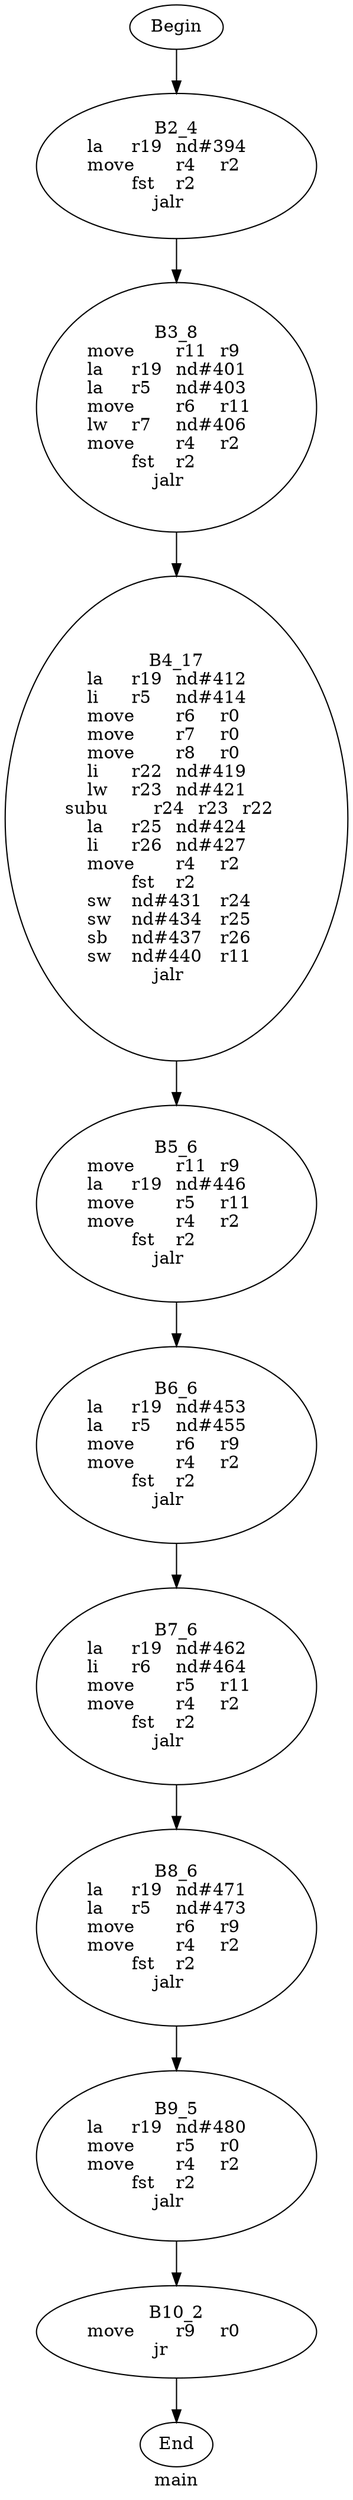 digraph G{
	label = "main"	style = "dashed";
	color = purple;
	Node0 [label = "Begin"];
	Node0 -> {Node2 }
	Node1 [label = "End"];
	Node1 -> {}
	Node2 [label = "B2_4\nla	r19	nd#394	\nmove	r4	r2	\nfst	r2	\njalr	\n"];
	Node2 -> {Node3 }
	Node3 [label = "B3_8\nmove	r11	r9	\nla	r19	nd#401	\nla	r5	nd#403	\nmove	r6	r11	\nlw	r7	nd#406	\nmove	r4	r2	\nfst	r2	\njalr	\n"];
	Node3 -> {Node4 }
	Node4 [label = "B4_17\nla	r19	nd#412	\nli	r5	nd#414	\nmove	r6	r0	\nmove	r7	r0	\nmove	r8	r0	\nli	r22	nd#419	\nlw	r23	nd#421	\nsubu	r24	r23	r22	\nla	r25	nd#424	\nli	r26	nd#427	\nmove	r4	r2	\nfst	r2	\nsw	nd#431	r24	\nsw	nd#434	r25	\nsb	nd#437	r26	\nsw	nd#440	r11	\njalr	\n"];
	Node4 -> {Node5 }
	Node5 [label = "B5_6\nmove	r11	r9	\nla	r19	nd#446	\nmove	r5	r11	\nmove	r4	r2	\nfst	r2	\njalr	\n"];
	Node5 -> {Node6 }
	Node6 [label = "B6_6\nla	r19	nd#453	\nla	r5	nd#455	\nmove	r6	r9	\nmove	r4	r2	\nfst	r2	\njalr	\n"];
	Node6 -> {Node7 }
	Node7 [label = "B7_6\nla	r19	nd#462	\nli	r6	nd#464	\nmove	r5	r11	\nmove	r4	r2	\nfst	r2	\njalr	\n"];
	Node7 -> {Node8 }
	Node8 [label = "B8_6\nla	r19	nd#471	\nla	r5	nd#473	\nmove	r6	r9	\nmove	r4	r2	\nfst	r2	\njalr	\n"];
	Node8 -> {Node9 }
	Node9 [label = "B9_5\nla	r19	nd#480	\nmove	r5	r0	\nmove	r4	r2	\nfst	r2	\njalr	\n"];
	Node9 -> {Node10 }
	Node10 [label = "B10_2\nmove	r9	r0	\njr	\n"];
	Node10 -> {Node1 }
}

